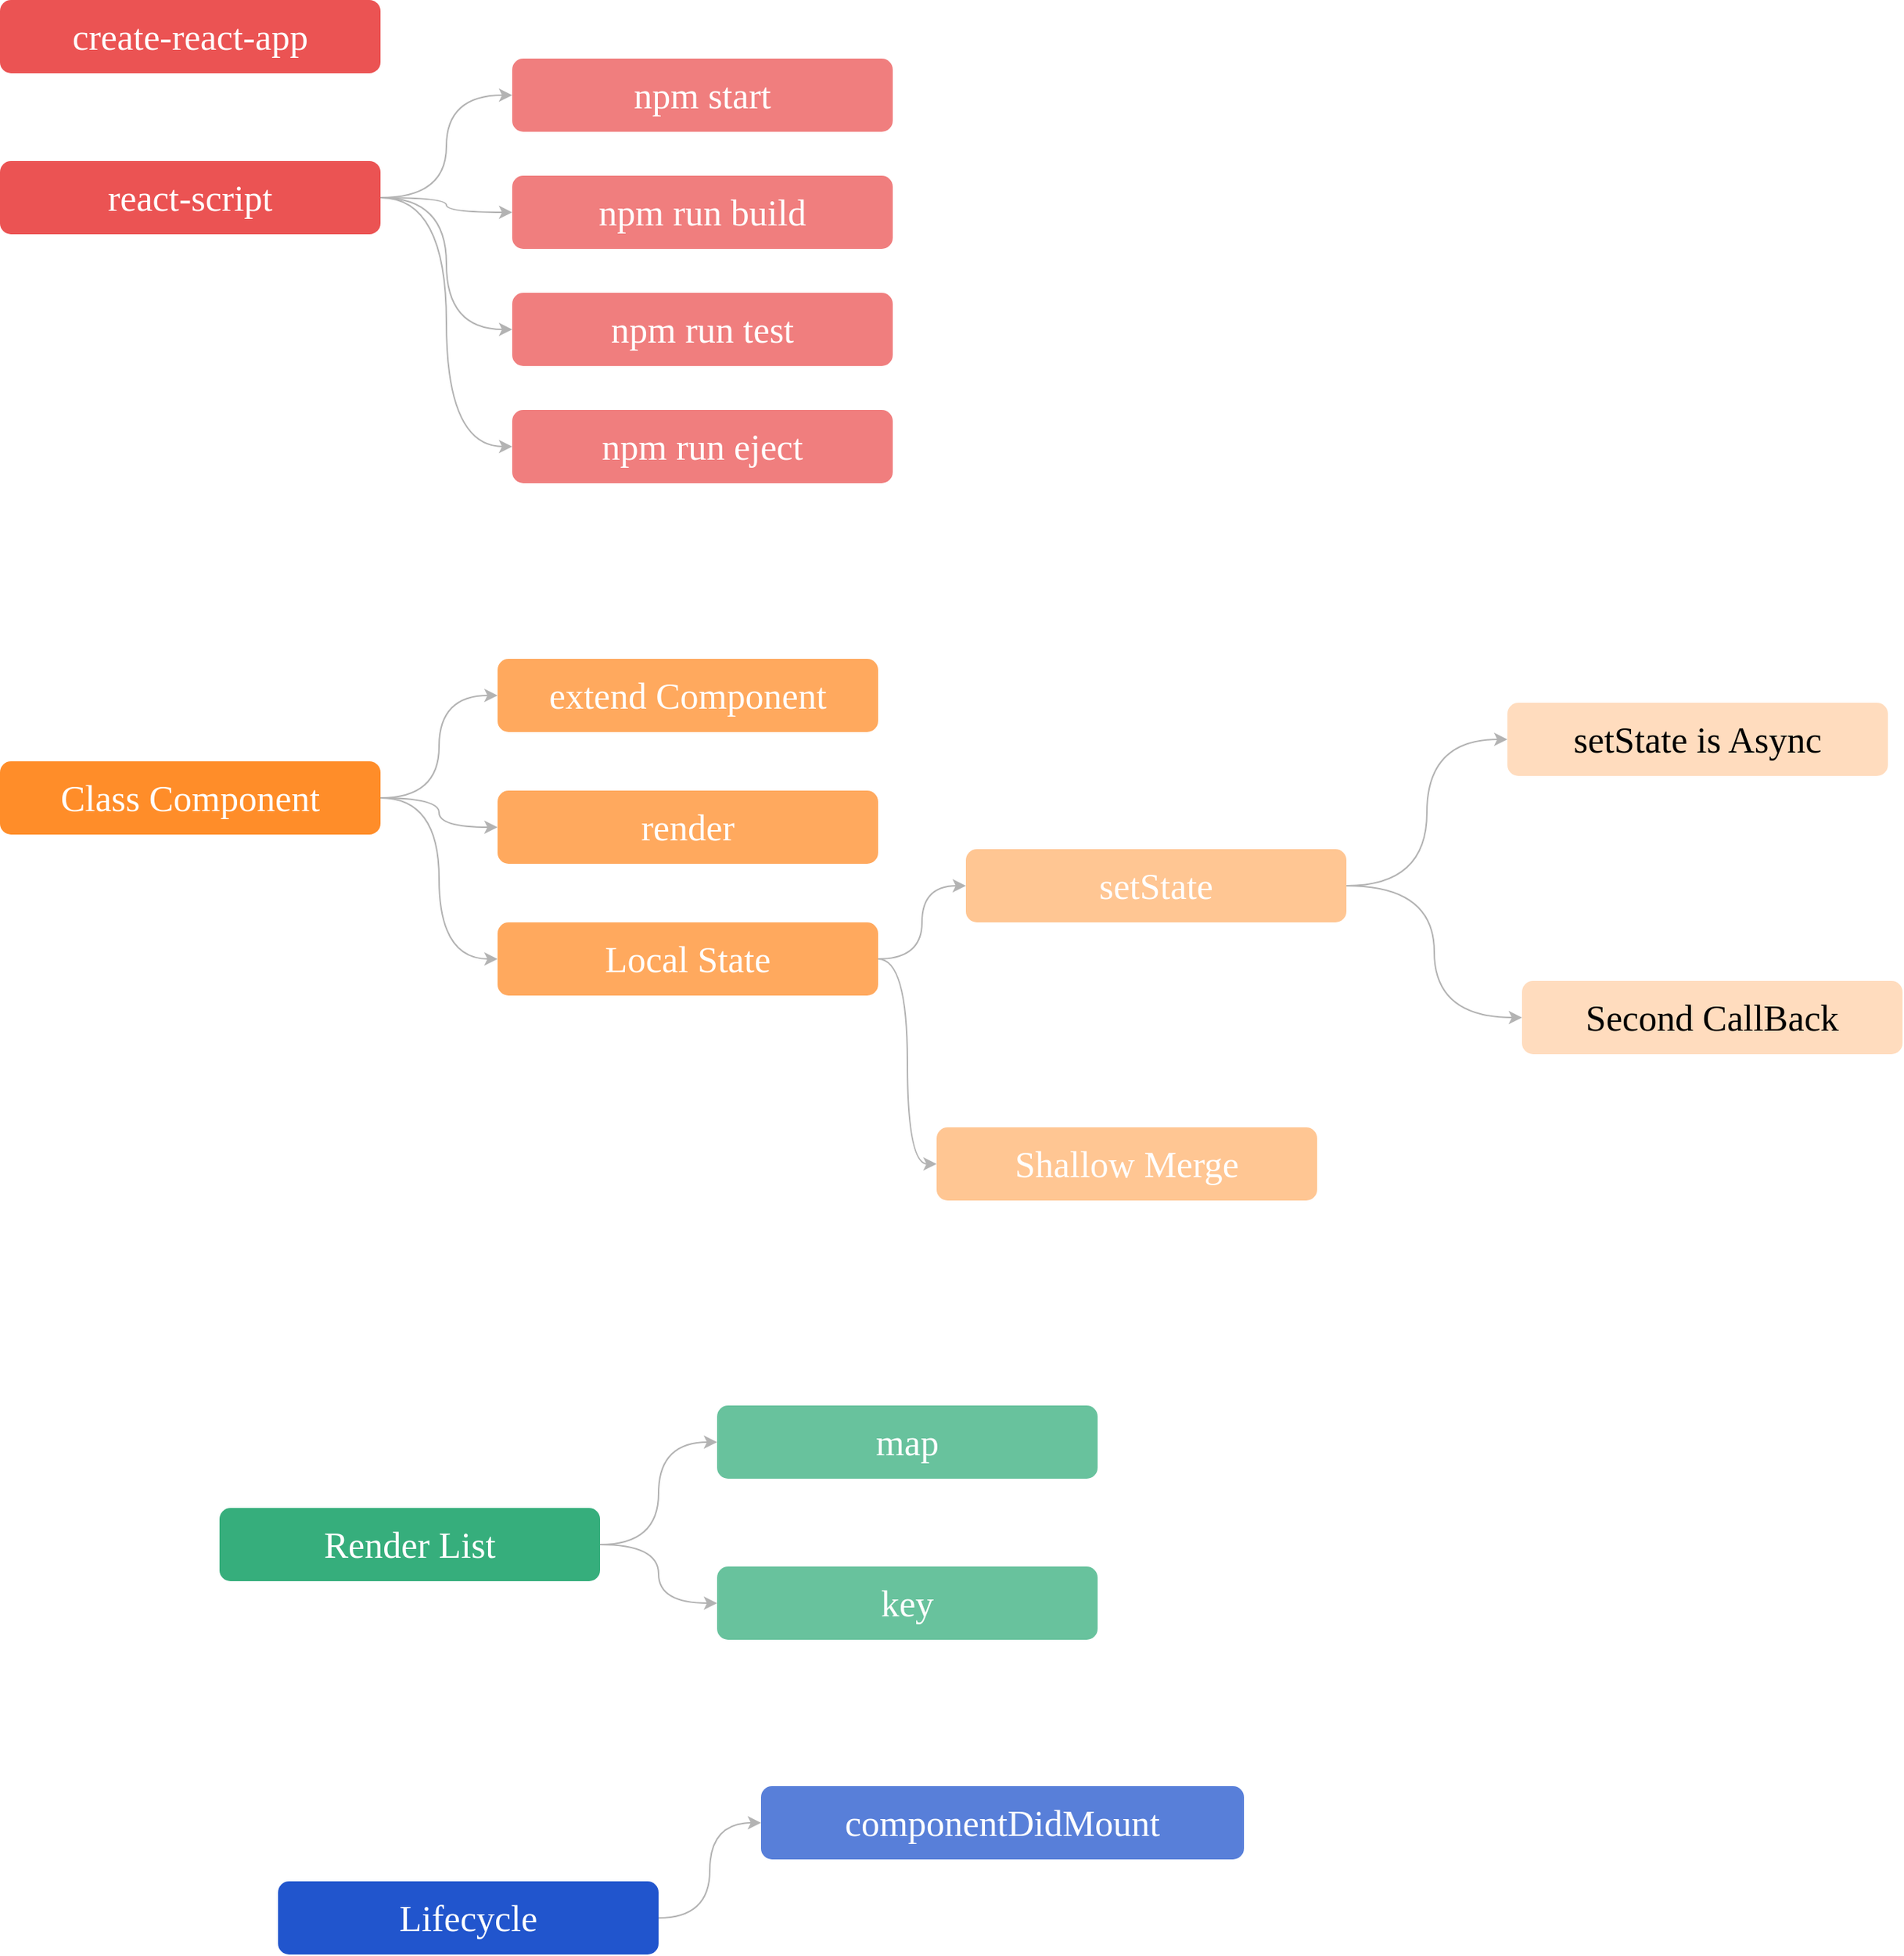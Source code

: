 <mxfile version="18.0.3" type="github">
  <diagram id="kkIWBONtut1Cj8dUf7EF" name="Page-1">
    <mxGraphModel dx="1262" dy="691" grid="1" gridSize="10" guides="1" tooltips="1" connect="1" arrows="1" fold="1" page="1" pageScale="1" pageWidth="850" pageHeight="1100" math="0" shadow="0">
      <root>
        <mxCell id="0" />
        <mxCell id="1" parent="0" />
        <mxCell id="c_d547vfI3Nk0mtCro0D-2" value="create-react-app" style="rounded=1;whiteSpace=wrap;html=1;fontFamily=Comfortaa;fontSource=https%3A%2F%2Ffonts.googleapis.com%2Fcss%3Ffamily%3DComfortaa;strokeColor=none;fillColor=#EB5353;fontColor=#FFFFFF;fontSize=25;" parent="1" vertex="1">
          <mxGeometry x="310" y="340" width="260" height="50" as="geometry" />
        </mxCell>
        <mxCell id="c_d547vfI3Nk0mtCro0D-9" style="rounded=0;orthogonalLoop=1;jettySize=auto;html=1;entryX=0;entryY=0.5;entryDx=0;entryDy=0;fontFamily=Comfortaa;fontSource=https%3A%2F%2Ffonts.googleapis.com%2Fcss%3Ffamily%3DComfortaa;fontSize=25;fontColor=#FFFFFF;edgeStyle=orthogonalEdgeStyle;curved=1;strokeColor=#B3B3B3;" parent="1" source="c_d547vfI3Nk0mtCro0D-4" target="c_d547vfI3Nk0mtCro0D-5" edge="1">
          <mxGeometry relative="1" as="geometry" />
        </mxCell>
        <mxCell id="c_d547vfI3Nk0mtCro0D-10" style="edgeStyle=orthogonalEdgeStyle;curved=1;rounded=0;orthogonalLoop=1;jettySize=auto;html=1;entryX=0;entryY=0.5;entryDx=0;entryDy=0;fontFamily=Comfortaa;fontSource=https%3A%2F%2Ffonts.googleapis.com%2Fcss%3Ffamily%3DComfortaa;fontSize=25;fontColor=#FFFFFF;strokeColor=#B3B3B3;" parent="1" source="c_d547vfI3Nk0mtCro0D-4" target="c_d547vfI3Nk0mtCro0D-6" edge="1">
          <mxGeometry relative="1" as="geometry" />
        </mxCell>
        <mxCell id="c_d547vfI3Nk0mtCro0D-11" style="edgeStyle=orthogonalEdgeStyle;curved=1;rounded=0;orthogonalLoop=1;jettySize=auto;html=1;entryX=0;entryY=0.5;entryDx=0;entryDy=0;fontFamily=Comfortaa;fontSource=https%3A%2F%2Ffonts.googleapis.com%2Fcss%3Ffamily%3DComfortaa;fontSize=25;fontColor=#FFFFFF;strokeColor=#B3B3B3;" parent="1" source="c_d547vfI3Nk0mtCro0D-4" target="c_d547vfI3Nk0mtCro0D-7" edge="1">
          <mxGeometry relative="1" as="geometry" />
        </mxCell>
        <mxCell id="c_d547vfI3Nk0mtCro0D-13" style="edgeStyle=orthogonalEdgeStyle;curved=1;rounded=0;orthogonalLoop=1;jettySize=auto;html=1;entryX=0;entryY=0.5;entryDx=0;entryDy=0;fontFamily=Comfortaa;fontSource=https%3A%2F%2Ffonts.googleapis.com%2Fcss%3Ffamily%3DComfortaa;fontSize=25;fontColor=#FFFFFF;strokeColor=#B3B3B3;" parent="1" source="c_d547vfI3Nk0mtCro0D-4" target="c_d547vfI3Nk0mtCro0D-12" edge="1">
          <mxGeometry relative="1" as="geometry" />
        </mxCell>
        <mxCell id="c_d547vfI3Nk0mtCro0D-4" value="react-script" style="rounded=1;whiteSpace=wrap;html=1;fontFamily=Comfortaa;fontSource=https%3A%2F%2Ffonts.googleapis.com%2Fcss%3Ffamily%3DComfortaa;strokeColor=none;fillColor=#EB5353;fontColor=#FFFFFF;fontSize=25;" parent="1" vertex="1">
          <mxGeometry x="310" y="450" width="260" height="50" as="geometry" />
        </mxCell>
        <mxCell id="c_d547vfI3Nk0mtCro0D-5" value="npm start" style="rounded=1;whiteSpace=wrap;html=1;fontFamily=Comfortaa;fontSource=https%3A%2F%2Ffonts.googleapis.com%2Fcss%3Ffamily%3DComfortaa;strokeColor=none;fillColor=#EB5353;fontColor=#FFFFFF;fontSize=25;opacity=75;" parent="1" vertex="1">
          <mxGeometry x="660" y="380" width="260" height="50" as="geometry" />
        </mxCell>
        <mxCell id="c_d547vfI3Nk0mtCro0D-6" value="npm run build" style="rounded=1;whiteSpace=wrap;html=1;fontFamily=Comfortaa;fontSource=https%3A%2F%2Ffonts.googleapis.com%2Fcss%3Ffamily%3DComfortaa;strokeColor=none;fillColor=#EB5353;fontColor=#FFFFFF;fontSize=25;opacity=75;" parent="1" vertex="1">
          <mxGeometry x="660" y="460" width="260" height="50" as="geometry" />
        </mxCell>
        <mxCell id="c_d547vfI3Nk0mtCro0D-7" value="npm run test" style="rounded=1;whiteSpace=wrap;html=1;fontFamily=Comfortaa;fontSource=https%3A%2F%2Ffonts.googleapis.com%2Fcss%3Ffamily%3DComfortaa;strokeColor=none;fillColor=#EB5353;fontColor=#FFFFFF;fontSize=25;opacity=75;" parent="1" vertex="1">
          <mxGeometry x="660" y="540" width="260" height="50" as="geometry" />
        </mxCell>
        <mxCell id="c_d547vfI3Nk0mtCro0D-12" value="npm run eject" style="rounded=1;whiteSpace=wrap;html=1;fontFamily=Comfortaa;fontSource=https%3A%2F%2Ffonts.googleapis.com%2Fcss%3Ffamily%3DComfortaa;strokeColor=none;fillColor=#EB5353;fontColor=#FFFFFF;fontSize=25;opacity=75;" parent="1" vertex="1">
          <mxGeometry x="660" y="620" width="260" height="50" as="geometry" />
        </mxCell>
        <mxCell id="c_d547vfI3Nk0mtCro0D-18" style="edgeStyle=orthogonalEdgeStyle;curved=1;rounded=0;orthogonalLoop=1;jettySize=auto;html=1;entryX=0;entryY=0.5;entryDx=0;entryDy=0;fontFamily=Comfortaa;fontSource=https%3A%2F%2Ffonts.googleapis.com%2Fcss%3Ffamily%3DComfortaa;fontSize=25;fontColor=#FFFFFF;strokeColor=#B3B3B3;" parent="1" source="c_d547vfI3Nk0mtCro0D-14" target="c_d547vfI3Nk0mtCro0D-15" edge="1">
          <mxGeometry relative="1" as="geometry" />
        </mxCell>
        <mxCell id="c_d547vfI3Nk0mtCro0D-19" style="edgeStyle=orthogonalEdgeStyle;curved=1;rounded=0;orthogonalLoop=1;jettySize=auto;html=1;entryX=0;entryY=0.5;entryDx=0;entryDy=0;fontFamily=Comfortaa;fontSource=https%3A%2F%2Ffonts.googleapis.com%2Fcss%3Ffamily%3DComfortaa;fontSize=25;fontColor=#FFFFFF;strokeColor=#B3B3B3;" parent="1" source="c_d547vfI3Nk0mtCro0D-14" target="c_d547vfI3Nk0mtCro0D-16" edge="1">
          <mxGeometry relative="1" as="geometry" />
        </mxCell>
        <mxCell id="c_d547vfI3Nk0mtCro0D-20" style="edgeStyle=orthogonalEdgeStyle;curved=1;rounded=0;orthogonalLoop=1;jettySize=auto;html=1;entryX=0;entryY=0.5;entryDx=0;entryDy=0;fontFamily=Comfortaa;fontSource=https%3A%2F%2Ffonts.googleapis.com%2Fcss%3Ffamily%3DComfortaa;fontSize=25;fontColor=#FFFFFF;strokeColor=#B3B3B3;" parent="1" source="c_d547vfI3Nk0mtCro0D-14" target="c_d547vfI3Nk0mtCro0D-17" edge="1">
          <mxGeometry relative="1" as="geometry" />
        </mxCell>
        <mxCell id="c_d547vfI3Nk0mtCro0D-14" value="Class Component" style="rounded=1;whiteSpace=wrap;html=1;fontFamily=Comfortaa;fontSource=https%3A%2F%2Ffonts.googleapis.com%2Fcss%3Ffamily%3DComfortaa;strokeColor=none;fillColor=#FF8D29;fontColor=#FFFFFF;fontSize=25;" parent="1" vertex="1">
          <mxGeometry x="310" y="860" width="260" height="50" as="geometry" />
        </mxCell>
        <mxCell id="c_d547vfI3Nk0mtCro0D-15" value="extend Component" style="rounded=1;whiteSpace=wrap;html=1;fontFamily=Comfortaa;fontSource=https%3A%2F%2Ffonts.googleapis.com%2Fcss%3Ffamily%3DComfortaa;strokeColor=none;fillColor=#FF8D29;fontColor=#FFFFFF;fontSize=25;opacity=75;" parent="1" vertex="1">
          <mxGeometry x="650" y="790" width="260" height="50" as="geometry" />
        </mxCell>
        <mxCell id="c_d547vfI3Nk0mtCro0D-16" value="render" style="rounded=1;whiteSpace=wrap;html=1;fontFamily=Comfortaa;fontSource=https%3A%2F%2Ffonts.googleapis.com%2Fcss%3Ffamily%3DComfortaa;strokeColor=none;fillColor=#FF8D29;fontColor=#FFFFFF;fontSize=25;opacity=75;" parent="1" vertex="1">
          <mxGeometry x="650" y="880" width="260" height="50" as="geometry" />
        </mxCell>
        <mxCell id="c_d547vfI3Nk0mtCro0D-28" style="edgeStyle=orthogonalEdgeStyle;curved=1;rounded=0;orthogonalLoop=1;jettySize=auto;html=1;entryX=0;entryY=0.5;entryDx=0;entryDy=0;fontFamily=Comfortaa;fontSource=https%3A%2F%2Ffonts.googleapis.com%2Fcss%3Ffamily%3DComfortaa;fontSize=25;fontColor=#FFFFFF;strokeColor=#B3B3B3;" parent="1" source="c_d547vfI3Nk0mtCro0D-17" target="c_d547vfI3Nk0mtCro0D-21" edge="1">
          <mxGeometry relative="1" as="geometry" />
        </mxCell>
        <mxCell id="c_d547vfI3Nk0mtCro0D-29" style="edgeStyle=orthogonalEdgeStyle;curved=1;rounded=0;orthogonalLoop=1;jettySize=auto;html=1;entryX=0;entryY=0.5;entryDx=0;entryDy=0;fontFamily=Comfortaa;fontSource=https%3A%2F%2Ffonts.googleapis.com%2Fcss%3Ffamily%3DComfortaa;fontSize=25;fontColor=#FFFFFF;strokeColor=#B3B3B3;" parent="1" source="c_d547vfI3Nk0mtCro0D-17" target="c_d547vfI3Nk0mtCro0D-22" edge="1">
          <mxGeometry relative="1" as="geometry" />
        </mxCell>
        <mxCell id="c_d547vfI3Nk0mtCro0D-17" value="Local State" style="rounded=1;whiteSpace=wrap;html=1;fontFamily=Comfortaa;fontSource=https%3A%2F%2Ffonts.googleapis.com%2Fcss%3Ffamily%3DComfortaa;strokeColor=none;fillColor=#FF8D29;fontColor=#FFFFFF;fontSize=25;opacity=75;" parent="1" vertex="1">
          <mxGeometry x="650" y="970" width="260" height="50" as="geometry" />
        </mxCell>
        <mxCell id="c_d547vfI3Nk0mtCro0D-25" style="edgeStyle=orthogonalEdgeStyle;curved=1;rounded=0;orthogonalLoop=1;jettySize=auto;html=1;entryX=0;entryY=0.5;entryDx=0;entryDy=0;fontFamily=Comfortaa;fontSource=https%3A%2F%2Ffonts.googleapis.com%2Fcss%3Ffamily%3DComfortaa;fontSize=25;fontColor=#FFFFFF;strokeColor=#B3B3B3;" parent="1" source="c_d547vfI3Nk0mtCro0D-21" target="c_d547vfI3Nk0mtCro0D-23" edge="1">
          <mxGeometry relative="1" as="geometry" />
        </mxCell>
        <mxCell id="c_d547vfI3Nk0mtCro0D-26" style="edgeStyle=orthogonalEdgeStyle;curved=1;rounded=0;orthogonalLoop=1;jettySize=auto;html=1;fontFamily=Comfortaa;fontSource=https%3A%2F%2Ffonts.googleapis.com%2Fcss%3Ffamily%3DComfortaa;fontSize=25;fontColor=#FFFFFF;strokeColor=#B3B3B3;entryX=0;entryY=0.5;entryDx=0;entryDy=0;" parent="1" source="c_d547vfI3Nk0mtCro0D-21" target="c_d547vfI3Nk0mtCro0D-24" edge="1">
          <mxGeometry relative="1" as="geometry" />
        </mxCell>
        <mxCell id="c_d547vfI3Nk0mtCro0D-21" value="setState" style="rounded=1;whiteSpace=wrap;html=1;fontFamily=Comfortaa;fontSource=https%3A%2F%2Ffonts.googleapis.com%2Fcss%3Ffamily%3DComfortaa;strokeColor=none;fillColor=#FF8D29;fontColor=#FFFFFF;fontSize=25;opacity=50;" parent="1" vertex="1">
          <mxGeometry x="970" y="920" width="260" height="50" as="geometry" />
        </mxCell>
        <mxCell id="c_d547vfI3Nk0mtCro0D-22" value="Shallow Merge" style="rounded=1;whiteSpace=wrap;html=1;fontFamily=Comfortaa;fontSource=https%3A%2F%2Ffonts.googleapis.com%2Fcss%3Ffamily%3DComfortaa;strokeColor=none;fillColor=#FF8D29;fontColor=#FFFFFF;fontSize=25;opacity=50;" parent="1" vertex="1">
          <mxGeometry x="950" y="1110" width="260" height="50" as="geometry" />
        </mxCell>
        <mxCell id="c_d547vfI3Nk0mtCro0D-23" value="setState is Async" style="rounded=1;whiteSpace=wrap;html=1;fontFamily=Comfortaa;fontSource=https%3A%2F%2Ffonts.googleapis.com%2Fcss%3Ffamily%3DComfortaa;strokeColor=none;fillColor=#FF8D29;fontColor=#000000;fontSize=25;opacity=30;" parent="1" vertex="1">
          <mxGeometry x="1340" y="820" width="260" height="50" as="geometry" />
        </mxCell>
        <mxCell id="c_d547vfI3Nk0mtCro0D-24" value="Second CallBack" style="rounded=1;whiteSpace=wrap;html=1;fontFamily=Comfortaa;fontSource=https%3A%2F%2Ffonts.googleapis.com%2Fcss%3Ffamily%3DComfortaa;strokeColor=none;fillColor=#FF8D29;fontColor=#000000;fontSize=25;opacity=30;" parent="1" vertex="1">
          <mxGeometry x="1350" y="1010" width="260" height="50" as="geometry" />
        </mxCell>
        <mxCell id="c_d547vfI3Nk0mtCro0D-33" style="edgeStyle=orthogonalEdgeStyle;curved=1;rounded=0;orthogonalLoop=1;jettySize=auto;html=1;fontFamily=Comfortaa;fontSource=https%3A%2F%2Ffonts.googleapis.com%2Fcss%3Ffamily%3DComfortaa;fontSize=25;fontColor=#000000;strokeColor=#B3B3B3;entryX=0;entryY=0.5;entryDx=0;entryDy=0;" parent="1" source="c_d547vfI3Nk0mtCro0D-30" target="c_d547vfI3Nk0mtCro0D-31" edge="1">
          <mxGeometry relative="1" as="geometry">
            <mxPoint x="790" y="1330" as="targetPoint" />
          </mxGeometry>
        </mxCell>
        <mxCell id="c_d547vfI3Nk0mtCro0D-34" style="edgeStyle=orthogonalEdgeStyle;curved=1;rounded=0;orthogonalLoop=1;jettySize=auto;html=1;entryX=0;entryY=0.5;entryDx=0;entryDy=0;fontFamily=Comfortaa;fontSource=https%3A%2F%2Ffonts.googleapis.com%2Fcss%3Ffamily%3DComfortaa;fontSize=25;fontColor=#000000;strokeColor=#B3B3B3;" parent="1" source="c_d547vfI3Nk0mtCro0D-30" target="c_d547vfI3Nk0mtCro0D-32" edge="1">
          <mxGeometry relative="1" as="geometry" />
        </mxCell>
        <mxCell id="c_d547vfI3Nk0mtCro0D-30" value="Render List" style="rounded=1;whiteSpace=wrap;html=1;fontFamily=Comfortaa;fontSource=https%3A%2F%2Ffonts.googleapis.com%2Fcss%3Ffamily%3DComfortaa;strokeColor=none;fillColor=#36AE7C;fontColor=#FFFFFF;fontSize=25;" parent="1" vertex="1">
          <mxGeometry x="460" y="1370" width="260" height="50" as="geometry" />
        </mxCell>
        <mxCell id="c_d547vfI3Nk0mtCro0D-31" value="map" style="rounded=1;whiteSpace=wrap;html=1;fontFamily=Comfortaa;fontSource=https%3A%2F%2Ffonts.googleapis.com%2Fcss%3Ffamily%3DComfortaa;strokeColor=none;fillColor=#36AE7C;fontColor=#FFFFFF;fontSize=25;opacity=75;" parent="1" vertex="1">
          <mxGeometry x="800" y="1300" width="260" height="50" as="geometry" />
        </mxCell>
        <mxCell id="c_d547vfI3Nk0mtCro0D-32" value="key" style="rounded=1;whiteSpace=wrap;html=1;fontFamily=Comfortaa;fontSource=https%3A%2F%2Ffonts.googleapis.com%2Fcss%3Ffamily%3DComfortaa;strokeColor=none;fillColor=#36AE7C;fontColor=#FFFFFF;fontSize=25;opacity=75;" parent="1" vertex="1">
          <mxGeometry x="800" y="1410" width="260" height="50" as="geometry" />
        </mxCell>
        <mxCell id="JVaz6ElBHkBItm1_ASm2-5" style="edgeStyle=orthogonalEdgeStyle;shape=connector;curved=1;rounded=0;orthogonalLoop=1;jettySize=auto;html=1;entryX=0;entryY=0.5;entryDx=0;entryDy=0;labelBackgroundColor=default;fontFamily=Comfortaa;fontSource=https%3A%2F%2Ffonts.googleapis.com%2Fcss%3Ffamily%3DComfortaa;fontSize=25;fontColor=#000000;endArrow=classic;strokeColor=#B3B3B3;" edge="1" parent="1" source="JVaz6ElBHkBItm1_ASm2-1" target="JVaz6ElBHkBItm1_ASm2-2">
          <mxGeometry relative="1" as="geometry" />
        </mxCell>
        <mxCell id="JVaz6ElBHkBItm1_ASm2-1" value="Lifecycle" style="rounded=1;whiteSpace=wrap;html=1;fontFamily=Comfortaa;fontSource=https%3A%2F%2Ffonts.googleapis.com%2Fcss%3Ffamily%3DComfortaa;strokeColor=none;fillColor=#2155CD;fontColor=#FFFFFF;fontSize=25;" vertex="1" parent="1">
          <mxGeometry x="500" y="1625" width="260" height="50" as="geometry" />
        </mxCell>
        <mxCell id="JVaz6ElBHkBItm1_ASm2-2" value="componentDidMount" style="rounded=1;whiteSpace=wrap;html=1;fontFamily=Comfortaa;fontSource=https%3A%2F%2Ffonts.googleapis.com%2Fcss%3Ffamily%3DComfortaa;strokeColor=none;fillColor=#2155CD;fontColor=#FFFFFF;fontSize=25;opacity=75;" vertex="1" parent="1">
          <mxGeometry x="830" y="1560" width="330" height="50" as="geometry" />
        </mxCell>
      </root>
    </mxGraphModel>
  </diagram>
</mxfile>
